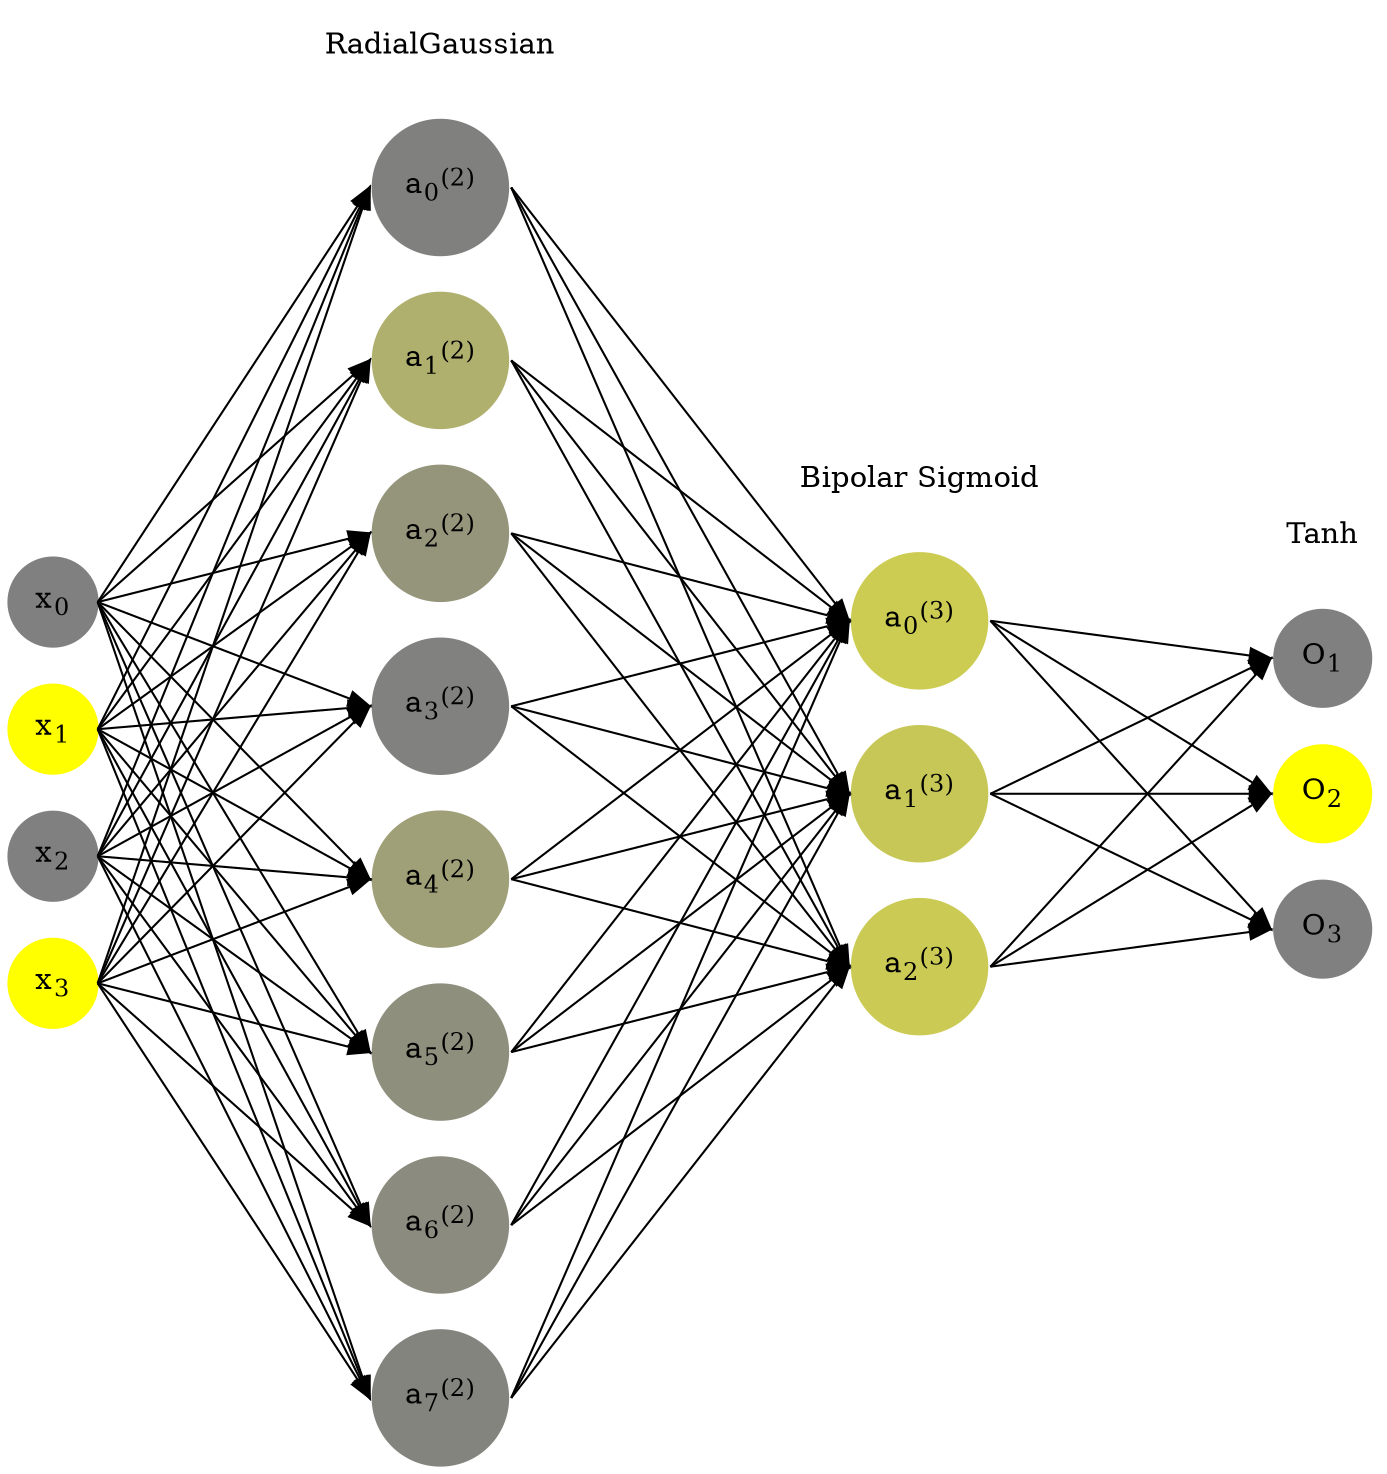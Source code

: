 digraph G {
	rankdir = LR;
	splines=false;
	edge[style=invis];
	ranksep= 1.4;
	{
	node [shape=circle, color="0.1667, 0.0, 0.5", style=filled, fillcolor="0.1667, 0.0, 0.5"];
	x0 [label=<x<sub>0</sub>>];
	}
	{
	node [shape=circle, color="0.1667, 1.0, 1.0", style=filled, fillcolor="0.1667, 1.0, 1.0"];
	x1 [label=<x<sub>1</sub>>];
	}
	{
	node [shape=circle, color="0.1667, 0.0, 0.5", style=filled, fillcolor="0.1667, 0.0, 0.5"];
	x2 [label=<x<sub>2</sub>>];
	}
	{
	node [shape=circle, color="0.1667, 1.0, 1.0", style=filled, fillcolor="0.1667, 1.0, 1.0"];
	x3 [label=<x<sub>3</sub>>];
	}
	{
	node [shape=circle, color="0.1667, 0.003244, 0.501622", style=filled, fillcolor="0.1667, 0.003244, 0.501622"];
	a02 [label=<a<sub>0</sub><sup>(2)</sup>>];
	}
	{
	node [shape=circle, color="0.1667, 0.368128, 0.684064", style=filled, fillcolor="0.1667, 0.368128, 0.684064"];
	a12 [label=<a<sub>1</sub><sup>(2)</sup>>];
	}
	{
	node [shape=circle, color="0.1667, 0.166280, 0.583140", style=filled, fillcolor="0.1667, 0.166280, 0.583140"];
	a22 [label=<a<sub>2</sub><sup>(2)</sup>>];
	}
	{
	node [shape=circle, color="0.1667, 0.014903, 0.507452", style=filled, fillcolor="0.1667, 0.014903, 0.507452"];
	a32 [label=<a<sub>3</sub><sup>(2)</sup>>];
	}
	{
	node [shape=circle, color="0.1667, 0.242634, 0.621317", style=filled, fillcolor="0.1667, 0.242634, 0.621317"];
	a42 [label=<a<sub>4</sub><sup>(2)</sup>>];
	}
	{
	node [shape=circle, color="0.1667, 0.124844, 0.562422", style=filled, fillcolor="0.1667, 0.124844, 0.562422"];
	a52 [label=<a<sub>5</sub><sup>(2)</sup>>];
	}
	{
	node [shape=circle, color="0.1667, 0.087438, 0.543719", style=filled, fillcolor="0.1667, 0.087438, 0.543719"];
	a62 [label=<a<sub>6</sub><sup>(2)</sup>>];
	}
	{
	node [shape=circle, color="0.1667, 0.036818, 0.518409", style=filled, fillcolor="0.1667, 0.036818, 0.518409"];
	a72 [label=<a<sub>7</sub><sup>(2)</sup>>];
	}
	{
	node [shape=circle, color="0.1667, 0.594645, 0.797323", style=filled, fillcolor="0.1667, 0.594645, 0.797323"];
	a03 [label=<a<sub>0</sub><sup>(3)</sup>>];
	}
	{
	node [shape=circle, color="0.1667, 0.560595, 0.780297", style=filled, fillcolor="0.1667, 0.560595, 0.780297"];
	a13 [label=<a<sub>1</sub><sup>(3)</sup>>];
	}
	{
	node [shape=circle, color="0.1667, 0.578525, 0.789263", style=filled, fillcolor="0.1667, 0.578525, 0.789263"];
	a23 [label=<a<sub>2</sub><sup>(3)</sup>>];
	}
	{
	node [shape=circle, color="0.1667, 0.0, 0.5", style=filled, fillcolor="0.1667, 0.0, 0.5"];
	O1 [label=<O<sub>1</sub>>];
	}
	{
	node [shape=circle, color="0.1667, 1.0, 1.0", style=filled, fillcolor="0.1667, 1.0, 1.0"];
	O2 [label=<O<sub>2</sub>>];
	}
	{
	node [shape=circle, color="0.1667, 0.0, 0.5", style=filled, fillcolor="0.1667, 0.0, 0.5"];
	O3 [label=<O<sub>3</sub>>];
	}
	{
	rank=same;
	x0->x1->x2->x3;
	}
	{
	rank=same;
	a02->a12->a22->a32->a42->a52->a62->a72;
	}
	{
	rank=same;
	a03->a13->a23;
	}
	{
	rank=same;
	O1->O2->O3;
	}
	l1 [shape=plaintext,label="RadialGaussian"];
	l1->a02;
	{rank=same; l1;a02};
	l2 [shape=plaintext,label="Bipolar Sigmoid"];
	l2->a03;
	{rank=same; l2;a03};
	l3 [shape=plaintext,label="Tanh"];
	l3->O1;
	{rank=same; l3;O1};
edge[style=solid, tailport=e, headport=w];
	{x0;x1;x2;x3} -> {a02;a12;a22;a32;a42;a52;a62;a72};
	{a02;a12;a22;a32;a42;a52;a62;a72} -> {a03;a13;a23};
	{a03;a13;a23} -> {O1,O2,O3};
}
